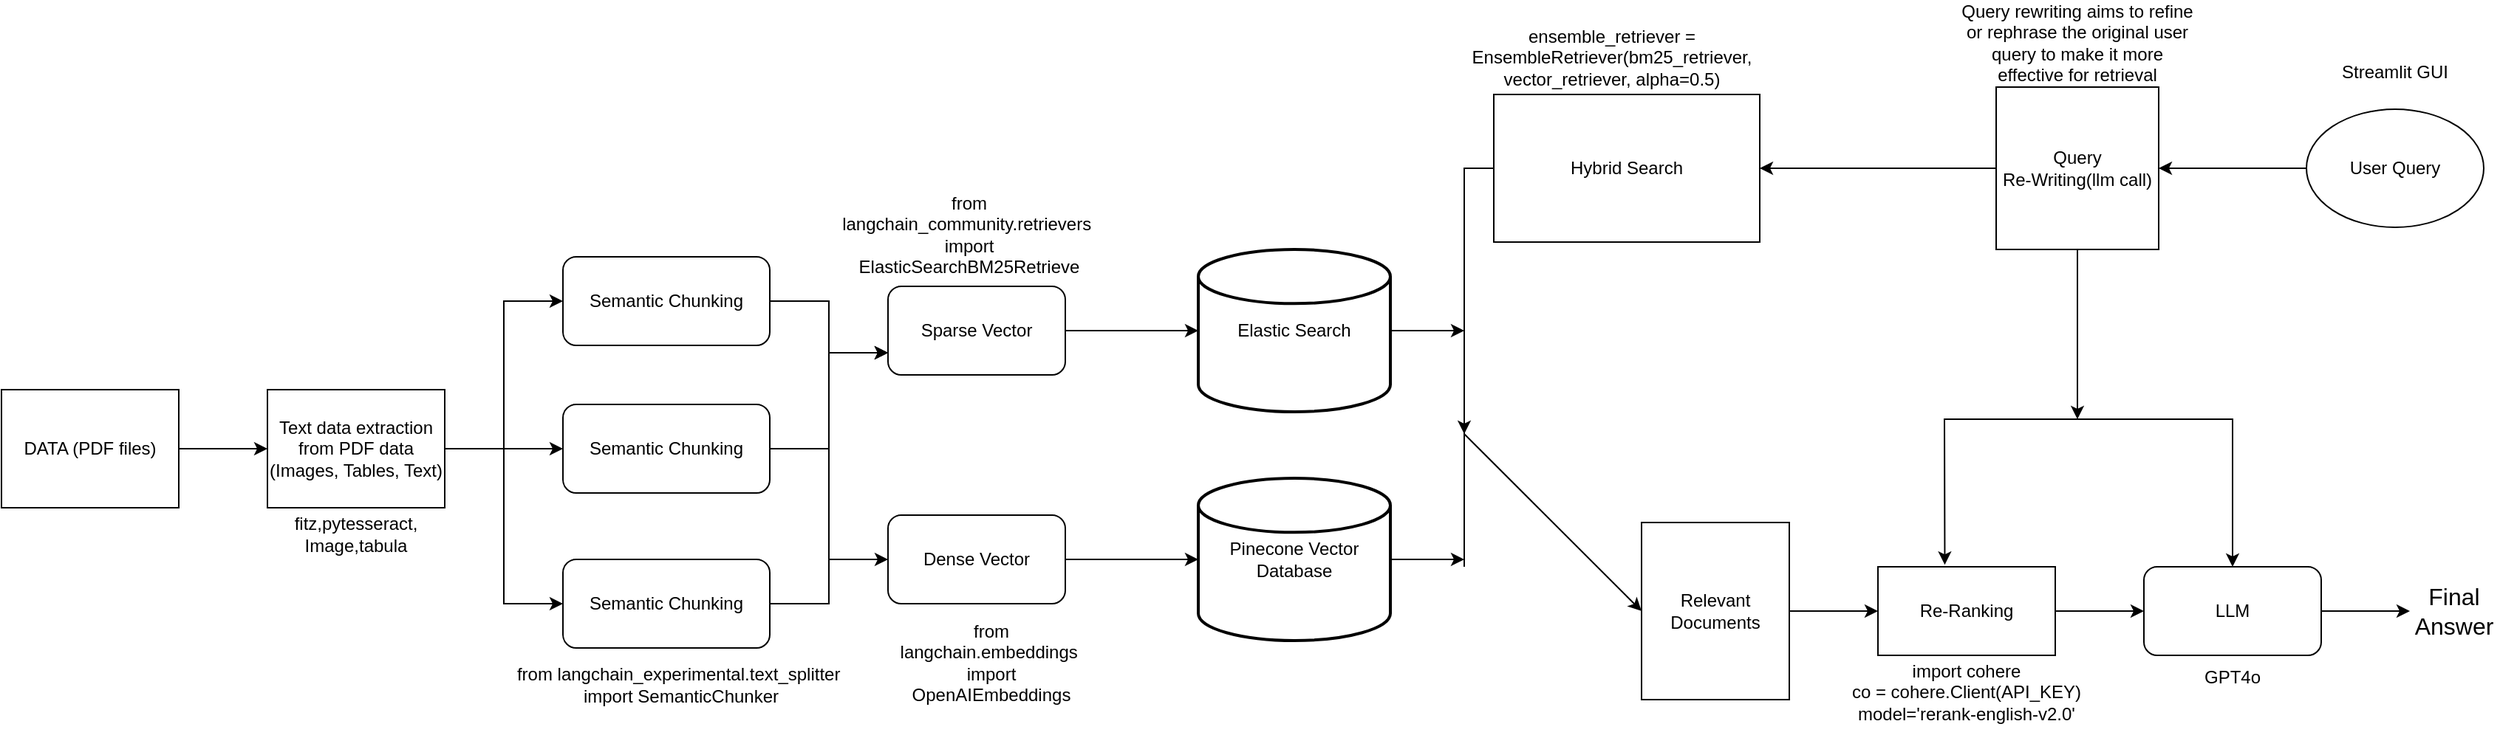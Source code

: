 <mxfile version="25.0.1">
  <diagram name="Page-1" id="-wOqdWyo2ohQMeNRjEGU">
    <mxGraphModel dx="1050" dy="1753" grid="1" gridSize="10" guides="1" tooltips="1" connect="1" arrows="1" fold="1" page="1" pageScale="1" pageWidth="850" pageHeight="1100" math="0" shadow="0">
      <root>
        <mxCell id="0" />
        <mxCell id="1" parent="0" />
        <mxCell id="6j-_WIroTuujylRqxmZy-3" style="edgeStyle=orthogonalEdgeStyle;rounded=0;orthogonalLoop=1;jettySize=auto;html=1;entryX=0;entryY=0.5;entryDx=0;entryDy=0;" parent="1" source="6j-_WIroTuujylRqxmZy-1" target="6j-_WIroTuujylRqxmZy-2" edge="1">
          <mxGeometry relative="1" as="geometry" />
        </mxCell>
        <mxCell id="6j-_WIroTuujylRqxmZy-1" value="DATA (PDF files)" style="rounded=0;whiteSpace=wrap;html=1;" parent="1" vertex="1">
          <mxGeometry x="10" y="260" width="120" height="80" as="geometry" />
        </mxCell>
        <mxCell id="6j-_WIroTuujylRqxmZy-9" style="edgeStyle=orthogonalEdgeStyle;rounded=0;orthogonalLoop=1;jettySize=auto;html=1;" parent="1" source="6j-_WIroTuujylRqxmZy-2" target="6j-_WIroTuujylRqxmZy-5" edge="1">
          <mxGeometry relative="1" as="geometry" />
        </mxCell>
        <mxCell id="6j-_WIroTuujylRqxmZy-10" style="edgeStyle=orthogonalEdgeStyle;rounded=0;orthogonalLoop=1;jettySize=auto;html=1;entryX=0;entryY=0.5;entryDx=0;entryDy=0;" parent="1" source="6j-_WIroTuujylRqxmZy-2" target="6j-_WIroTuujylRqxmZy-4" edge="1">
          <mxGeometry relative="1" as="geometry" />
        </mxCell>
        <mxCell id="6j-_WIroTuujylRqxmZy-11" style="edgeStyle=orthogonalEdgeStyle;rounded=0;orthogonalLoop=1;jettySize=auto;html=1;entryX=0;entryY=0.5;entryDx=0;entryDy=0;" parent="1" source="6j-_WIroTuujylRqxmZy-2" target="6j-_WIroTuujylRqxmZy-6" edge="1">
          <mxGeometry relative="1" as="geometry" />
        </mxCell>
        <mxCell id="6j-_WIroTuujylRqxmZy-2" value="Text data extraction from PDF data (Images, Tables, Text)" style="rounded=0;whiteSpace=wrap;html=1;" parent="1" vertex="1">
          <mxGeometry x="190" y="260" width="120" height="80" as="geometry" />
        </mxCell>
        <mxCell id="6j-_WIroTuujylRqxmZy-20" style="edgeStyle=orthogonalEdgeStyle;rounded=0;orthogonalLoop=1;jettySize=auto;html=1;entryX=0;entryY=0.75;entryDx=0;entryDy=0;" parent="1" source="6j-_WIroTuujylRqxmZy-4" target="6j-_WIroTuujylRqxmZy-18" edge="1">
          <mxGeometry relative="1" as="geometry" />
        </mxCell>
        <mxCell id="6j-_WIroTuujylRqxmZy-4" value="Semantic Chunking" style="rounded=1;whiteSpace=wrap;html=1;" parent="1" vertex="1">
          <mxGeometry x="390" y="170" width="140" height="60" as="geometry" />
        </mxCell>
        <mxCell id="6j-_WIroTuujylRqxmZy-22" style="edgeStyle=orthogonalEdgeStyle;rounded=0;orthogonalLoop=1;jettySize=auto;html=1;entryX=0;entryY=0.75;entryDx=0;entryDy=0;" parent="1" source="6j-_WIroTuujylRqxmZy-5" target="6j-_WIroTuujylRqxmZy-18" edge="1">
          <mxGeometry relative="1" as="geometry" />
        </mxCell>
        <mxCell id="6j-_WIroTuujylRqxmZy-5" value="Semantic Chunking" style="rounded=1;whiteSpace=wrap;html=1;" parent="1" vertex="1">
          <mxGeometry x="390" y="270" width="140" height="60" as="geometry" />
        </mxCell>
        <mxCell id="6j-_WIroTuujylRqxmZy-24" style="edgeStyle=orthogonalEdgeStyle;rounded=0;orthogonalLoop=1;jettySize=auto;html=1;entryX=0;entryY=0.75;entryDx=0;entryDy=0;" parent="1" source="6j-_WIroTuujylRqxmZy-6" target="6j-_WIroTuujylRqxmZy-18" edge="1">
          <mxGeometry relative="1" as="geometry" />
        </mxCell>
        <mxCell id="6j-_WIroTuujylRqxmZy-25" style="edgeStyle=orthogonalEdgeStyle;rounded=0;orthogonalLoop=1;jettySize=auto;html=1;" parent="1" source="6j-_WIroTuujylRqxmZy-6" target="6j-_WIroTuujylRqxmZy-19" edge="1">
          <mxGeometry relative="1" as="geometry" />
        </mxCell>
        <mxCell id="6j-_WIroTuujylRqxmZy-6" value="Semantic Chunking" style="rounded=1;whiteSpace=wrap;html=1;" parent="1" vertex="1">
          <mxGeometry x="390" y="375" width="140" height="60" as="geometry" />
        </mxCell>
        <mxCell id="6j-_WIroTuujylRqxmZy-18" value="Sparse Vector" style="rounded=1;whiteSpace=wrap;html=1;" parent="1" vertex="1">
          <mxGeometry x="610" y="190" width="120" height="60" as="geometry" />
        </mxCell>
        <mxCell id="6j-_WIroTuujylRqxmZy-19" value="Dense Vector" style="rounded=1;whiteSpace=wrap;html=1;" parent="1" vertex="1">
          <mxGeometry x="610" y="345" width="120" height="60" as="geometry" />
        </mxCell>
        <mxCell id="6j-_WIroTuujylRqxmZy-78" style="edgeStyle=orthogonalEdgeStyle;rounded=0;orthogonalLoop=1;jettySize=auto;html=1;" parent="1" source="6j-_WIroTuujylRqxmZy-26" edge="1">
          <mxGeometry relative="1" as="geometry">
            <mxPoint x="1000" y="220" as="targetPoint" />
          </mxGeometry>
        </mxCell>
        <mxCell id="6j-_WIroTuujylRqxmZy-26" value="Elastic Search" style="strokeWidth=2;html=1;shape=mxgraph.flowchart.database;whiteSpace=wrap;" parent="1" vertex="1">
          <mxGeometry x="820" y="165" width="130" height="110" as="geometry" />
        </mxCell>
        <mxCell id="6j-_WIroTuujylRqxmZy-79" style="edgeStyle=orthogonalEdgeStyle;rounded=0;orthogonalLoop=1;jettySize=auto;html=1;" parent="1" source="6j-_WIroTuujylRqxmZy-28" edge="1">
          <mxGeometry relative="1" as="geometry">
            <mxPoint x="1000" y="375" as="targetPoint" />
          </mxGeometry>
        </mxCell>
        <mxCell id="6j-_WIroTuujylRqxmZy-28" value="Pinecone Vector Database" style="strokeWidth=2;html=1;shape=mxgraph.flowchart.database;whiteSpace=wrap;" parent="1" vertex="1">
          <mxGeometry x="820" y="320" width="130" height="110" as="geometry" />
        </mxCell>
        <mxCell id="6j-_WIroTuujylRqxmZy-31" style="edgeStyle=orthogonalEdgeStyle;rounded=0;orthogonalLoop=1;jettySize=auto;html=1;exitX=1;exitY=0.5;exitDx=0;exitDy=0;entryX=0;entryY=0.5;entryDx=0;entryDy=0;entryPerimeter=0;" parent="1" source="6j-_WIroTuujylRqxmZy-19" target="6j-_WIroTuujylRqxmZy-28" edge="1">
          <mxGeometry relative="1" as="geometry" />
        </mxCell>
        <mxCell id="6j-_WIroTuujylRqxmZy-32" style="edgeStyle=orthogonalEdgeStyle;rounded=0;orthogonalLoop=1;jettySize=auto;html=1;exitX=1;exitY=0.5;exitDx=0;exitDy=0;entryX=0;entryY=0.5;entryDx=0;entryDy=0;entryPerimeter=0;" parent="1" source="6j-_WIroTuujylRqxmZy-18" target="6j-_WIroTuujylRqxmZy-26" edge="1">
          <mxGeometry relative="1" as="geometry" />
        </mxCell>
        <mxCell id="6j-_WIroTuujylRqxmZy-39" style="edgeStyle=orthogonalEdgeStyle;rounded=0;orthogonalLoop=1;jettySize=auto;html=1;entryX=1;entryY=0.5;entryDx=0;entryDy=0;" parent="1" source="6j-_WIroTuujylRqxmZy-37" target="6j-_WIroTuujylRqxmZy-38" edge="1">
          <mxGeometry relative="1" as="geometry" />
        </mxCell>
        <mxCell id="6j-_WIroTuujylRqxmZy-37" value="User Query" style="ellipse;whiteSpace=wrap;html=1;" parent="1" vertex="1">
          <mxGeometry x="1570" y="70" width="120" height="80" as="geometry" />
        </mxCell>
        <mxCell id="MZA3SKQepv408EE6sTC5-8" style="edgeStyle=orthogonalEdgeStyle;rounded=0;orthogonalLoop=1;jettySize=auto;html=1;" edge="1" parent="1" source="6j-_WIroTuujylRqxmZy-38">
          <mxGeometry relative="1" as="geometry">
            <mxPoint x="1415" y="280" as="targetPoint" />
          </mxGeometry>
        </mxCell>
        <mxCell id="6j-_WIroTuujylRqxmZy-38" value="Query &lt;br&gt;Re-Writing(llm call)" style="whiteSpace=wrap;html=1;aspect=fixed;" parent="1" vertex="1">
          <mxGeometry x="1360" y="55" width="110" height="110" as="geometry" />
        </mxCell>
        <mxCell id="6j-_WIroTuujylRqxmZy-59" style="edgeStyle=orthogonalEdgeStyle;rounded=0;orthogonalLoop=1;jettySize=auto;html=1;entryX=1;entryY=0.5;entryDx=0;entryDy=0;exitX=0;exitY=0.5;exitDx=0;exitDy=0;" parent="1" source="6j-_WIroTuujylRqxmZy-38" target="6j-_WIroTuujylRqxmZy-42" edge="1">
          <mxGeometry relative="1" as="geometry">
            <mxPoint x="1260" y="110" as="sourcePoint" />
          </mxGeometry>
        </mxCell>
        <mxCell id="6j-_WIroTuujylRqxmZy-50" style="edgeStyle=orthogonalEdgeStyle;rounded=0;orthogonalLoop=1;jettySize=auto;html=1;" parent="1" source="6j-_WIroTuujylRqxmZy-42" edge="1">
          <mxGeometry relative="1" as="geometry">
            <mxPoint x="1000" y="290" as="targetPoint" />
          </mxGeometry>
        </mxCell>
        <mxCell id="6j-_WIroTuujylRqxmZy-42" value="Hybrid Search" style="rounded=0;whiteSpace=wrap;html=1;" parent="1" vertex="1">
          <mxGeometry x="1020" y="60" width="180" height="100" as="geometry" />
        </mxCell>
        <mxCell id="6j-_WIroTuujylRqxmZy-47" value="" style="endArrow=none;html=1;rounded=0;" parent="1" edge="1">
          <mxGeometry width="50" height="50" relative="1" as="geometry">
            <mxPoint x="1000" y="380" as="sourcePoint" />
            <mxPoint x="1000" y="210" as="targetPoint" />
            <Array as="points">
              <mxPoint x="1000" y="370" />
              <mxPoint x="1000" y="380" />
            </Array>
          </mxGeometry>
        </mxCell>
        <mxCell id="6j-_WIroTuujylRqxmZy-77" style="edgeStyle=orthogonalEdgeStyle;rounded=0;orthogonalLoop=1;jettySize=auto;html=1;entryX=0;entryY=0.5;entryDx=0;entryDy=0;" parent="1" source="6j-_WIroTuujylRqxmZy-51" target="6j-_WIroTuujylRqxmZy-53" edge="1">
          <mxGeometry relative="1" as="geometry" />
        </mxCell>
        <mxCell id="6j-_WIroTuujylRqxmZy-51" value="Relevant Documents" style="rounded=0;whiteSpace=wrap;html=1;" parent="1" vertex="1">
          <mxGeometry x="1120" y="350" width="100" height="120" as="geometry" />
        </mxCell>
        <mxCell id="6j-_WIroTuujylRqxmZy-52" value="" style="endArrow=classic;html=1;rounded=0;entryX=0;entryY=0.5;entryDx=0;entryDy=0;" parent="1" target="6j-_WIroTuujylRqxmZy-51" edge="1">
          <mxGeometry width="50" height="50" relative="1" as="geometry">
            <mxPoint x="1000" y="290" as="sourcePoint" />
            <mxPoint x="1200" y="210" as="targetPoint" />
          </mxGeometry>
        </mxCell>
        <mxCell id="6j-_WIroTuujylRqxmZy-56" style="edgeStyle=orthogonalEdgeStyle;rounded=0;orthogonalLoop=1;jettySize=auto;html=1;entryX=0;entryY=0.5;entryDx=0;entryDy=0;" parent="1" source="6j-_WIroTuujylRqxmZy-53" target="6j-_WIroTuujylRqxmZy-55" edge="1">
          <mxGeometry relative="1" as="geometry" />
        </mxCell>
        <mxCell id="6j-_WIroTuujylRqxmZy-53" value="Re-Ranking" style="rounded=0;whiteSpace=wrap;html=1;" parent="1" vertex="1">
          <mxGeometry x="1280" y="380" width="120" height="60" as="geometry" />
        </mxCell>
        <mxCell id="6j-_WIroTuujylRqxmZy-81" style="edgeStyle=orthogonalEdgeStyle;rounded=0;orthogonalLoop=1;jettySize=auto;html=1;entryX=0;entryY=0.5;entryDx=0;entryDy=0;" parent="1" source="6j-_WIroTuujylRqxmZy-55" target="6j-_WIroTuujylRqxmZy-58" edge="1">
          <mxGeometry relative="1" as="geometry" />
        </mxCell>
        <mxCell id="6j-_WIroTuujylRqxmZy-55" value="LLM" style="rounded=1;whiteSpace=wrap;html=1;" parent="1" vertex="1">
          <mxGeometry x="1460" y="380" width="120" height="60" as="geometry" />
        </mxCell>
        <mxCell id="6j-_WIroTuujylRqxmZy-58" value="&lt;font style=&quot;font-size: 16px;&quot;&gt;Final Answer&lt;/font&gt;" style="text;html=1;align=center;verticalAlign=middle;whiteSpace=wrap;rounded=0;" parent="1" vertex="1">
          <mxGeometry x="1640" y="370" width="60" height="80" as="geometry" />
        </mxCell>
        <mxCell id="6j-_WIroTuujylRqxmZy-60" value="fitz,pytesseract,&lt;br&gt;Image,tabula" style="text;html=1;align=center;verticalAlign=middle;whiteSpace=wrap;rounded=0;" parent="1" vertex="1">
          <mxGeometry x="195" y="340" width="110" height="35" as="geometry" />
        </mxCell>
        <mxCell id="6j-_WIroTuujylRqxmZy-63" value="&lt;div&gt;&lt;font&gt;from langchain_experimental.text_splitter&amp;nbsp;&lt;/font&gt;&lt;/div&gt;&lt;div&gt;&lt;font&gt;import SemanticChunker&lt;/font&gt;&lt;/div&gt;" style="text;html=1;align=center;verticalAlign=middle;whiteSpace=wrap;rounded=0;" parent="1" vertex="1">
          <mxGeometry x="350" y="430" width="240" height="60" as="geometry" />
        </mxCell>
        <mxCell id="6j-_WIroTuujylRqxmZy-64" value="&lt;div&gt;from langchain_community.retrievers&amp;nbsp;&lt;/div&gt;&lt;div&gt;import ElasticSearchBM25Retrieve&lt;/div&gt;" style="text;html=1;align=center;verticalAlign=middle;whiteSpace=wrap;rounded=0;" parent="1" vertex="1">
          <mxGeometry x="610" y="140" width="110" height="30" as="geometry" />
        </mxCell>
        <mxCell id="6j-_WIroTuujylRqxmZy-65" value="&lt;div&gt;from langchain.embeddings&amp;nbsp;&lt;/div&gt;&lt;div&gt;import OpenAIEmbeddings&lt;/div&gt;" style="text;html=1;align=center;verticalAlign=middle;whiteSpace=wrap;rounded=0;" parent="1" vertex="1">
          <mxGeometry x="650" y="430" width="60" height="30" as="geometry" />
        </mxCell>
        <mxCell id="6j-_WIroTuujylRqxmZy-66" style="edgeStyle=orthogonalEdgeStyle;rounded=0;orthogonalLoop=1;jettySize=auto;html=1;exitX=0.5;exitY=1;exitDx=0;exitDy=0;" parent="1" source="6j-_WIroTuujylRqxmZy-65" target="6j-_WIroTuujylRqxmZy-65" edge="1">
          <mxGeometry relative="1" as="geometry" />
        </mxCell>
        <mxCell id="6j-_WIroTuujylRqxmZy-67" value="ensemble_retriever = EnsembleRetriever(bm25_retriever, vector_retriever, alpha=0.5)" style="text;html=1;align=center;verticalAlign=middle;whiteSpace=wrap;rounded=0;" parent="1" vertex="1">
          <mxGeometry x="1070" y="20" width="60" height="30" as="geometry" />
        </mxCell>
        <mxCell id="6j-_WIroTuujylRqxmZy-68" value="Query rewriting aims to refine or rephrase the original user query to make it more effective for retrieval" style="text;html=1;align=center;verticalAlign=middle;whiteSpace=wrap;rounded=0;" parent="1" vertex="1">
          <mxGeometry x="1335" y="10" width="160" height="30" as="geometry" />
        </mxCell>
        <mxCell id="6j-_WIroTuujylRqxmZy-70" value="Streamlit GUI" style="text;html=1;align=center;verticalAlign=middle;whiteSpace=wrap;rounded=0;" parent="1" vertex="1">
          <mxGeometry x="1570" y="20" width="120" height="50" as="geometry" />
        </mxCell>
        <mxCell id="6j-_WIroTuujylRqxmZy-73" value="&lt;div&gt;import cohere&lt;/div&gt;&lt;div&gt;co = cohere.Client(API_KEY)&lt;/div&gt;&lt;div&gt;model=&#39;rerank-english-v2.0&#39;&lt;/div&gt;" style="text;html=1;align=center;verticalAlign=middle;whiteSpace=wrap;rounded=0;" parent="1" vertex="1">
          <mxGeometry x="1250" y="435" width="180" height="60" as="geometry" />
        </mxCell>
        <mxCell id="6j-_WIroTuujylRqxmZy-74" value="GPT4o" style="text;html=1;align=center;verticalAlign=middle;whiteSpace=wrap;rounded=0;" parent="1" vertex="1">
          <mxGeometry x="1490" y="440" width="60" height="30" as="geometry" />
        </mxCell>
        <mxCell id="MZA3SKQepv408EE6sTC5-6" value="" style="endArrow=classic;startArrow=classic;html=1;rounded=0;exitX=0.377;exitY=-0.023;exitDx=0;exitDy=0;exitPerimeter=0;" edge="1" parent="1" source="6j-_WIroTuujylRqxmZy-53">
          <mxGeometry width="50" height="50" relative="1" as="geometry">
            <mxPoint x="1320" y="290" as="sourcePoint" />
            <mxPoint x="1520" y="380" as="targetPoint" />
            <Array as="points">
              <mxPoint x="1325" y="280" />
              <mxPoint x="1520" y="280" />
            </Array>
          </mxGeometry>
        </mxCell>
      </root>
    </mxGraphModel>
  </diagram>
</mxfile>
